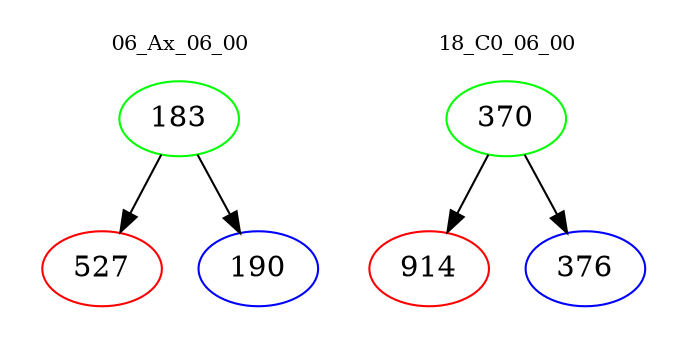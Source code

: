 digraph{
subgraph cluster_0 {
color = white
label = "06_Ax_06_00";
fontsize=10;
T0_183 [label="183", color="green"]
T0_183 -> T0_527 [color="black"]
T0_527 [label="527", color="red"]
T0_183 -> T0_190 [color="black"]
T0_190 [label="190", color="blue"]
}
subgraph cluster_1 {
color = white
label = "18_C0_06_00";
fontsize=10;
T1_370 [label="370", color="green"]
T1_370 -> T1_914 [color="black"]
T1_914 [label="914", color="red"]
T1_370 -> T1_376 [color="black"]
T1_376 [label="376", color="blue"]
}
}
